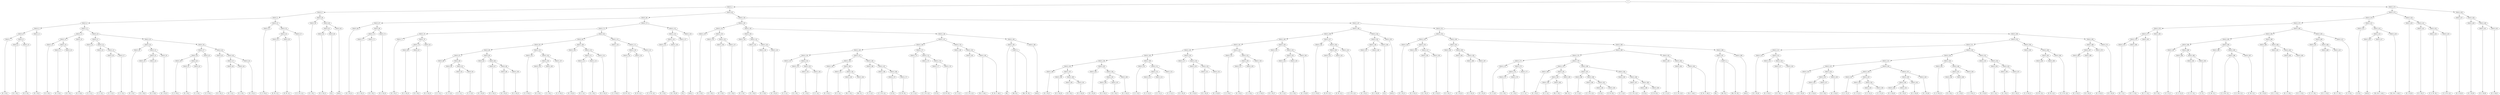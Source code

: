 digraph sample{
"S" -> "C84312_1";
"C84312_1" -> "C84312_2";
"C84312_2" -> "C84312_3";
"C84312_3" -> "C84312_4";
"C84312_4" -> "C84312_5";
"C84312_5" -> "C84312_6";
"C84312_6" -> "C84312_7";
"C84312_7" -> "[D  G  B]_1";
"C84312_6" -> "C84312_8";
"C84312_8" -> "C84312_9";
"C84312_9" -> "[D  G  B]_2";
"C84312_8" -> "C84312_10";
"C84312_10" -> "[D  E  B]_1";
"C84312_5" -> "C84312_11";
"C84312_11" -> "[D  G  B]_3";
"C84312_4" -> "C84312_12";
"C84312_12" -> "C84312_13";
"C84312_13" -> "C84312_14";
"C84312_14" -> "C84312_15";
"C84312_15" -> "[D  G  B]_4";
"C84312_14" -> "C84312_16";
"C84312_16" -> "C84312_17";
"C84312_17" -> "[D  G  B]_5";
"C84312_16" -> "C84312_18";
"C84312_18" -> "[D  E  B]_2";
"C84312_13" -> "C84312_19";
"C84312_19" -> "[D  G  B]_6";
"C84312_12" -> "C84312_20";
"C84312_20" -> "C84312_21";
"C84312_21" -> "C84312_22";
"C84312_22" -> "[C  E  G]_1";
"C84312_21" -> "C84312_23";
"C84312_23" -> "C84312_24";
"C84312_24" -> "[C  E  G]_2";
"C84312_23" -> "C84312_25";
"C84312_25" -> "C84312_26";
"C84312_26" -> "[C  E  G]_3";
"C84312_25" -> "C84312_27";
"C84312_27" -> "[C  E  G]_4";
"C84312_20" -> "C84312_28";
"C84312_28" -> "C84312_29";
"C84312_29" -> "C84312_30";
"C84312_30" -> "[D  G  B]_7";
"C84312_29" -> "C84312_31";
"C84312_31" -> "C84312_32";
"C84312_32" -> "C84312_33";
"C84312_33" -> "[D  G  B]_8";
"C84312_32" -> "C84312_34";
"C84312_34" -> "[D  G  B]_9";
"C84312_31" -> "C84312_35";
"C84312_35" -> "[D  G  B]_10";
"C84312_28" -> "C84312_36";
"C84312_36" -> "C84312_37";
"C84312_37" -> "C84312_38";
"C84312_38" -> "C84312_39";
"C84312_39" -> "[C  D  Fis]_1";
"C84312_38" -> "C84312_40";
"C84312_40" -> "C84312_41";
"C84312_41" -> "[D  A  B]_1";
"C84312_40" -> "C84312_42";
"C84312_42" -> "[C  A  B]_1";
"C84312_37" -> "C84312_43";
"C84312_43" -> "[C  D  Fis]_2";
"C84312_36" -> "C84312_44";
"C84312_44" -> "C84312_45";
"C84312_45" -> "[D  G  B]_11";
"C84312_44" -> "C84312_46";
"C84312_46" -> "C84312_47";
"C84312_47" -> "C84312_48";
"C84312_48" -> "[D  G  A]_1";
"C84312_47" -> "C84312_49";
"C84312_49" -> "[G  A  B]_1";
"C84312_46" -> "C84312_50";
"C84312_50" -> "[D  G  B]_12";
"C84312_3" -> "C84312_51";
"C84312_51" -> "C84312_52";
"C84312_52" -> "[C  D  Fis]_3";
"C84312_51" -> "C84312_53";
"C84312_53" -> "C84312_54";
"C84312_54" -> "C84312_55";
"C84312_55" -> "[D  Fis  G]_1";
"C84312_54" -> "C84312_56";
"C84312_56" -> "[D  Fis  A]_1";
"C84312_53" -> "C84312_57";
"C84312_57" -> "[C  D  Fis  A]_1";
"C84312_2" -> "C84312_58";
"C84312_58" -> "C84312_59";
"C84312_59" -> "[E  G  B]_1";
"C84312_58" -> "C84312_60";
"C84312_60" -> "C84312_61";
"C84312_61" -> "C84312_62";
"C84312_62" -> "[D  G  B]_13";
"C84312_61" -> "C84312_63";
"C84312_63" -> "[G]_1";
"C84312_60" -> "C84312_64";
"C84312_64" -> "[rest]_1";
"C84312_1" -> "C84312_65";
"C84312_65" -> "C84312_66";
"C84312_66" -> "C84312_67";
"C84312_67" -> "C84312_68";
"C84312_68" -> "[D  G  B]_14";
"C84312_67" -> "C84312_69";
"C84312_69" -> "C84312_70";
"C84312_70" -> "C84312_71";
"C84312_71" -> "[D  G  B]_15";
"C84312_70" -> "C84312_72";
"C84312_72" -> "[D  E  B]_3";
"C84312_69" -> "C84312_73";
"C84312_73" -> "[D  G  B]_16";
"C84312_66" -> "C84312_74";
"C84312_74" -> "C84312_75";
"C84312_75" -> "C84312_76";
"C84312_76" -> "C84312_77";
"C84312_77" -> "[D  G  B]_17";
"C84312_76" -> "C84312_78";
"C84312_78" -> "C84312_79";
"C84312_79" -> "C84312_80";
"C84312_80" -> "[D  G  B]_18";
"C84312_79" -> "C84312_81";
"C84312_81" -> "[D  E  B]_4";
"C84312_78" -> "C84312_82";
"C84312_82" -> "[D  G  B]_19";
"C84312_75" -> "C84312_83";
"C84312_83" -> "C84312_84";
"C84312_84" -> "C84312_85";
"C84312_85" -> "C84312_86";
"C84312_86" -> "C84312_87";
"C84312_87" -> "C84312_88";
"C84312_88" -> "[C  E  G]_5";
"C84312_87" -> "C84312_89";
"C84312_89" -> "C84312_90";
"C84312_90" -> "[C  E  G]_6";
"C84312_89" -> "C84312_91";
"C84312_91" -> "C84312_92";
"C84312_92" -> "[C  E  G]_7";
"C84312_91" -> "C84312_93";
"C84312_93" -> "[C  E  G]_8";
"C84312_86" -> "C84312_94";
"C84312_94" -> "C84312_95";
"C84312_95" -> "[D  G  B]_20";
"C84312_94" -> "C84312_96";
"C84312_96" -> "C84312_97";
"C84312_97" -> "[D  G  B]_21";
"C84312_96" -> "C84312_98";
"C84312_98" -> "C84312_99";
"C84312_99" -> "[D  G  B]_22";
"C84312_98" -> "C84312_100";
"C84312_100" -> "[D  G  B]_23";
"C84312_85" -> "C84312_101";
"C84312_101" -> "C84312_102";
"C84312_102" -> "[C  D  Fis]_4";
"C84312_101" -> "C84312_103";
"C84312_103" -> "C84312_104";
"C84312_104" -> "C84312_105";
"C84312_105" -> "[D  A  B]_2";
"C84312_104" -> "C84312_106";
"C84312_106" -> "[C  A  B]_2";
"C84312_103" -> "C84312_107";
"C84312_107" -> "[C  D  Fis]_5";
"C84312_84" -> "C84312_108";
"C84312_108" -> "C84312_109";
"C84312_109" -> "[D  G  B]_24";
"C84312_108" -> "C84312_110";
"C84312_110" -> "C84312_111";
"C84312_111" -> "C84312_112";
"C84312_112" -> "[D  G  A]_2";
"C84312_111" -> "C84312_113";
"C84312_113" -> "[G  A  B]_2";
"C84312_110" -> "C84312_114";
"C84312_114" -> "[D  G  B]_25";
"C84312_83" -> "C84312_115";
"C84312_115" -> "C84312_116";
"C84312_116" -> "[C  D  Fis]_6";
"C84312_115" -> "C84312_117";
"C84312_117" -> "C84312_118";
"C84312_118" -> "C84312_119";
"C84312_119" -> "[D  Fis  G]_2";
"C84312_118" -> "C84312_120";
"C84312_120" -> "[D  Fis  A]_2";
"C84312_117" -> "C84312_121";
"C84312_121" -> "[C  D  Fis  A]_2";
"C84312_74" -> "C84312_122";
"C84312_122" -> "C84312_123";
"C84312_123" -> "C84312_124";
"C84312_124" -> "C84312_125";
"C84312_125" -> "[E  G  B]_2";
"C84312_124" -> "C84312_126";
"C84312_126" -> "[D  G  B]_26";
"C84312_123" -> "C84312_127";
"C84312_127" -> "[G]_2";
"C84312_122" -> "C84312_128";
"C84312_128" -> "[rest]_2";
"C84312_65" -> "C84312_129";
"C84312_129" -> "C84312_130";
"C84312_130" -> "C84312_131";
"C84312_131" -> "C84312_132";
"C84312_132" -> "[E  G  B]_3";
"C84312_131" -> "C84312_133";
"C84312_133" -> "C84312_134";
"C84312_134" -> "[E  G  B]_4";
"C84312_133" -> "C84312_135";
"C84312_135" -> "C84312_136";
"C84312_136" -> "[E  G  B]_5";
"C84312_135" -> "C84312_137";
"C84312_137" -> "[E  G  B]_6";
"C84312_130" -> "C84312_138";
"C84312_138" -> "C84312_139";
"C84312_139" -> "C84312_140";
"C84312_140" -> "[E  G  B]_7";
"C84312_139" -> "C84312_141";
"C84312_141" -> "C84312_142";
"C84312_142" -> "[E  G  B]_8";
"C84312_141" -> "C84312_143";
"C84312_143" -> "C84312_144";
"C84312_144" -> "[E  G  B]_9";
"C84312_143" -> "C84312_145";
"C84312_145" -> "[E  G  B]_10";
"C84312_138" -> "C84312_146";
"C84312_146" -> "C84312_147";
"C84312_147" -> "C84312_148";
"C84312_148" -> "C84312_149";
"C84312_149" -> "C84312_150";
"C84312_150" -> "C84312_151";
"C84312_151" -> "[C  E  A]_1";
"C84312_150" -> "C84312_152";
"C84312_152" -> "C84312_153";
"C84312_153" -> "[E  A  B]_1";
"C84312_152" -> "C84312_154";
"C84312_154" -> "C84312_155";
"C84312_155" -> "[C  A  B]_3";
"C84312_154" -> "C84312_156";
"C84312_156" -> "[C  E  A]_2";
"C84312_149" -> "C84312_157";
"C84312_157" -> "C84312_158";
"C84312_158" -> "C84312_159";
"C84312_159" -> "[E  G  B]_11";
"C84312_158" -> "C84312_160";
"C84312_160" -> "C84312_161";
"C84312_161" -> "[E  G  A]_1";
"C84312_160" -> "C84312_162";
"C84312_162" -> "C84312_163";
"C84312_163" -> "[Fis  G  B]_1";
"C84312_162" -> "C84312_164";
"C84312_164" -> "[Dis  E]_1";
"C84312_157" -> "C84312_165";
"C84312_165" -> "C84312_166";
"C84312_166" -> "[C  E  A]_3";
"C84312_165" -> "C84312_167";
"C84312_167" -> "C84312_168";
"C84312_168" -> "[C  E  Fis  A]_1";
"C84312_167" -> "C84312_169";
"C84312_169" -> "C84312_170";
"C84312_170" -> "[E  B]_1";
"C84312_169" -> "C84312_171";
"C84312_171" -> "[E  Fis  B]_1";
"C84312_148" -> "C84312_172";
"C84312_172" -> "C84312_173";
"C84312_173" -> "[C  E  A]_4";
"C84312_172" -> "C84312_174";
"C84312_174" -> "C84312_175";
"C84312_175" -> "[C  E  Fis  A]_2";
"C84312_174" -> "C84312_176";
"C84312_176" -> "C84312_177";
"C84312_177" -> "[E  B]_2";
"C84312_176" -> "C84312_178";
"C84312_178" -> "[E  Fis  B]_2";
"C84312_147" -> "C84312_179";
"C84312_179" -> "C84312_180";
"C84312_180" -> "[C  E  A]_5";
"C84312_179" -> "C84312_181";
"C84312_181" -> "C84312_182";
"C84312_182" -> "[C  E  Fis  A]_3";
"C84312_181" -> "C84312_183";
"C84312_183" -> "[Cis  E  Ais]_1";
"C84312_183" -> "[E  Fis  G  Ais]_1";
"C84312_146" -> "C84312_184";
"C84312_184" -> "C84312_185";
"C84312_185" -> "[B]_1";
"C84312_185" -> "C20672_1";
"C20672_1" -> "[Dis  B]_1";
"C20672_1" -> "[Dis  Fis  B]_1";
"C84312_184" -> "C84312_186";
"C84312_186" -> "[rest]_3";
"C84312_129" -> "C84312_187";
"C84312_187" -> "C84312_188";
"C84312_188" -> "C84312_189";
"C84312_189" -> "C84312_190";
"C84312_190" -> "C84312_191";
"C84312_191" -> "C84312_192";
"C84312_192" -> "C84312_193";
"C84312_193" -> "C84312_194";
"C84312_194" -> "C84312_195";
"C84312_195" -> "C84312_196";
"C84312_196" -> "[D  G  B]_27";
"C84312_195" -> "C84312_197";
"C84312_197" -> "C84312_198";
"C84312_198" -> "[D  G  B]_28";
"C84312_197" -> "C84312_199";
"C84312_199" -> "C84312_200";
"C84312_200" -> "[D  E  B]_5";
"C84312_199" -> "C84312_201";
"C84312_201" -> "[D  G  B]_29";
"C84312_194" -> "C84312_202";
"C84312_202" -> "C84312_203";
"C84312_203" -> "[D  G  B]_30";
"C84312_202" -> "C84312_204";
"C84312_204" -> "C84312_205";
"C84312_205" -> "C84312_206";
"C84312_206" -> "[D  G  B]_31";
"C84312_205" -> "C84312_207";
"C84312_207" -> "[D  E  B]_6";
"C84312_204" -> "C84312_208";
"C84312_208" -> "[D  G  B]_32";
"C84312_193" -> "C84312_209";
"C84312_209" -> "C84312_210";
"C84312_210" -> "[C  E  G]_9";
"C84312_209" -> "C84312_211";
"C84312_211" -> "C84312_212";
"C84312_212" -> "C84312_213";
"C84312_213" -> "[C  E  G]_10";
"C84312_212" -> "C84312_214";
"C84312_214" -> "[C  E  G]_11";
"C84312_211" -> "C84312_215";
"C84312_215" -> "[C  E  G]_12";
"C84312_192" -> "C84312_216";
"C84312_216" -> "C84312_217";
"C84312_217" -> "[D  G  B]_33";
"C84312_216" -> "C84312_218";
"C84312_218" -> "C84312_219";
"C84312_219" -> "[D  G  B]_34";
"C84312_218" -> "C84312_220";
"C84312_220" -> "C84312_221";
"C84312_221" -> "[D  G  B]_35";
"C84312_220" -> "C84312_222";
"C84312_222" -> "[D  G  B]_36";
"C84312_191" -> "C84312_223";
"C84312_223" -> "C84312_224";
"C84312_224" -> "[C  D  Fis]_7";
"C84312_223" -> "C84312_225";
"C84312_225" -> "C84312_226";
"C84312_226" -> "C84312_227";
"C84312_227" -> "[D  A  B]_3";
"C84312_226" -> "C84312_228";
"C84312_228" -> "[C  A  B]_4";
"C84312_225" -> "C84312_229";
"C84312_229" -> "[C  D  Fis]_8";
"C84312_190" -> "C84312_230";
"C84312_230" -> "C84312_231";
"C84312_231" -> "[D  G  B]_37";
"C84312_230" -> "C84312_232";
"C84312_232" -> "C84312_233";
"C84312_233" -> "C84312_234";
"C84312_234" -> "[D  G  A]_3";
"C84312_233" -> "C84312_235";
"C84312_235" -> "[G  A  B]_3";
"C84312_232" -> "C84312_236";
"C84312_236" -> "[D  G  B]_38";
"C84312_189" -> "C84312_237";
"C84312_237" -> "C84312_238";
"C84312_238" -> "[C  D  Fis]_9";
"C84312_237" -> "C84312_239";
"C84312_239" -> "C84312_240";
"C84312_240" -> "C84312_241";
"C84312_241" -> "[D  Fis  G]_3";
"C84312_240" -> "C84312_242";
"C84312_242" -> "[D  Fis  A]_3";
"C84312_239" -> "C84312_243";
"C84312_243" -> "[C  D  Fis  A]_3";
"C84312_188" -> "C84312_244";
"C84312_244" -> "C84312_245";
"C84312_245" -> "C84312_246";
"C84312_246" -> "C84312_247";
"C84312_247" -> "[E  G  B]_12";
"C84312_246" -> "C84312_248";
"C84312_248" -> "[D  G  B]_39";
"C84312_245" -> "C84312_249";
"C84312_249" -> "[G]_3";
"C84312_244" -> "C84312_250";
"C84312_250" -> "[rest]_4";
"C84312_187" -> "C84312_251";
"C84312_251" -> "C84312_252";
"C84312_252" -> "C84312_253";
"C84312_253" -> "C84312_254";
"C84312_254" -> "[E  G  B]_13";
"C84312_253" -> "C84312_255";
"C84312_255" -> "C84312_256";
"C84312_256" -> "[E  G  B]_14";
"C84312_255" -> "C84312_257";
"C84312_257" -> "C84312_258";
"C84312_258" -> "[E  G  B]_15";
"C84312_257" -> "C84312_259";
"C84312_259" -> "[E  G  B]_16";
"C84312_252" -> "C84312_260";
"C84312_260" -> "C84312_261";
"C84312_261" -> "C84312_262";
"C84312_262" -> "[E  G  B]_17";
"C84312_261" -> "C84312_263";
"C84312_263" -> "C84312_264";
"C84312_264" -> "[E  G  B]_18";
"C84312_263" -> "C84312_265";
"C84312_265" -> "C84312_266";
"C84312_266" -> "[E  G  B]_19";
"C84312_265" -> "C84312_267";
"C84312_267" -> "[E  G  B]_20";
"C84312_260" -> "C84312_268";
"C84312_268" -> "C84312_269";
"C84312_269" -> "C84312_270";
"C84312_270" -> "C84312_271";
"C84312_271" -> "C84312_272";
"C84312_272" -> "[C  E  A]_6";
"C84312_271" -> "C84312_273";
"C84312_273" -> "C84312_274";
"C84312_274" -> "C84312_275";
"C84312_275" -> "[E  A  B]_2";
"C84312_274" -> "C84312_276";
"C84312_276" -> "[C  A  B]_5";
"C84312_273" -> "C84312_277";
"C84312_277" -> "[C  E  A]_7";
"C84312_270" -> "C84312_278";
"C84312_278" -> "C84312_279";
"C84312_279" -> "C84312_280";
"C84312_280" -> "[E  G  B]_21";
"C84312_279" -> "C84312_281";
"C84312_281" -> "C84312_282";
"C84312_282" -> "C84312_283";
"C84312_283" -> "[E  G  A]_2";
"C84312_282" -> "C84312_284";
"C84312_284" -> "[Fis  G  B]_2";
"C84312_281" -> "C84312_285";
"C84312_285" -> "[Dis  E]_2";
"C84312_278" -> "C84312_286";
"C84312_286" -> "C84312_287";
"C84312_287" -> "C84312_288";
"C84312_288" -> "[C  E  A]_8";
"C84312_287" -> "C84312_289";
"C84312_289" -> "C84312_290";
"C84312_290" -> "[C  E  Fis  A]_4";
"C84312_289" -> "C84312_291";
"C84312_291" -> "C84312_292";
"C84312_292" -> "[E  B]_3";
"C84312_291" -> "C84312_293";
"C84312_293" -> "[E  Fis  B]_3";
"C84312_286" -> "C84312_294";
"C84312_294" -> "C84312_295";
"C84312_295" -> "[C  E  A]_9";
"C84312_294" -> "C84312_296";
"C84312_296" -> "C84312_297";
"C84312_297" -> "[C  E  Fis  A]_5";
"C84312_296" -> "C84312_298";
"C84312_298" -> "C84312_299";
"C84312_299" -> "[E  B]_4";
"C84312_298" -> "C84312_300";
"C84312_300" -> "[E  Fis  B]_4";
"C84312_269" -> "C84312_301";
"C84312_301" -> "C84312_302";
"C84312_302" -> "[C  E  A]_10";
"C84312_301" -> "C84312_303";
"C84312_303" -> "C84312_304";
"C84312_304" -> "[C  E  Fis  A]_6";
"C84312_303" -> "C84312_305";
"C84312_305" -> "[Cis  E  Ais]_2";
"C84312_305" -> "[E  Fis  G  Ais]_2";
"C84312_268" -> "C84312_306";
"C84312_306" -> "C84312_307";
"C84312_307" -> "[B]_2";
"C84312_307" -> "C20672_2";
"C20672_2" -> "[Dis  B]_2";
"C20672_2" -> "[Dis  Fis  B]_2";
"C84312_306" -> "C84312_308";
"C84312_308" -> "[rest]_5";
"C84312_251" -> "C84312_309";
"C84312_309" -> "C84312_310";
"C84312_310" -> "C84312_311";
"C84312_311" -> "C84312_312";
"C84312_312" -> "C84312_313";
"C84312_313" -> "[D  G  B]_40";
"C84312_312" -> "C84312_314";
"C84312_314" -> "C84312_315";
"C84312_315" -> "[D  G  B]_41";
"C84312_314" -> "C84312_316";
"C84312_316" -> "C84312_317";
"C84312_317" -> "[D  E  B]_7";
"C84312_316" -> "C84312_318";
"C84312_318" -> "[D  G  B]_42";
"C84312_311" -> "C84312_319";
"C84312_319" -> "C84312_320";
"C84312_320" -> "C84312_321";
"C84312_321" -> "C84312_322";
"C84312_322" -> "C84312_323";
"C84312_323" -> "[D  G  B]_43";
"C84312_322" -> "C84312_324";
"C84312_324" -> "C84312_325";
"C84312_325" -> "C84312_326";
"C84312_326" -> "[D  G  B]_44";
"C84312_325" -> "C84312_327";
"C84312_327" -> "[D  E  B]_8";
"C84312_324" -> "C84312_328";
"C84312_328" -> "[D  G  B]_45";
"C84312_321" -> "C84312_329";
"C84312_329" -> "C84312_330";
"C84312_330" -> "C84312_331";
"C84312_331" -> "[C  E  G]_13";
"C84312_330" -> "C84312_332";
"C84312_332" -> "C84312_333";
"C84312_333" -> "[C  E  G]_14";
"C84312_332" -> "C84312_334";
"C84312_334" -> "C84312_335";
"C84312_335" -> "[C  E  G]_15";
"C84312_334" -> "C84312_336";
"C84312_336" -> "[C  E  G]_16";
"C84312_329" -> "C84312_337";
"C84312_337" -> "C84312_338";
"C84312_338" -> "C84312_339";
"C84312_339" -> "C84312_340";
"C84312_340" -> "[D  G  B]_46";
"C84312_339" -> "C84312_341";
"C84312_341" -> "[D  G  B]_47";
"C84312_338" -> "C84312_342";
"C84312_342" -> "[D  G  B]_48";
"C84312_337" -> "C84312_343";
"C84312_343" -> "[D  G  B]_49";
"C84312_320" -> "C84312_344";
"C84312_344" -> "C84312_345";
"C84312_345" -> "[C  D  Fis]_10";
"C84312_344" -> "C84312_346";
"C84312_346" -> "C84312_347";
"C84312_347" -> "C84312_348";
"C84312_348" -> "[D  A  B]_4";
"C84312_347" -> "C84312_349";
"C84312_349" -> "[C  A  B]_6";
"C84312_346" -> "C84312_350";
"C84312_350" -> "[C  D  Fis]_11";
"C84312_319" -> "C84312_351";
"C84312_351" -> "C84312_352";
"C84312_352" -> "[D  G  B]_50";
"C84312_351" -> "C84312_353";
"C84312_353" -> "C84312_354";
"C84312_354" -> "[D  G  A]_4";
"C84312_353" -> "C84312_355";
"C84312_355" -> "C84312_356";
"C84312_356" -> "[G  A  B]_4";
"C84312_355" -> "C84312_357";
"C84312_357" -> "[D  G  B]_51";
"C84312_310" -> "C84312_358";
"C84312_358" -> "C84312_359";
"C84312_359" -> "[C  D  Fis]_12";
"C84312_358" -> "C84312_360";
"C84312_360" -> "C84312_361";
"C84312_361" -> "C84312_362";
"C84312_362" -> "[D  Fis  G]_4";
"C84312_361" -> "C84312_363";
"C84312_363" -> "[D  Fis  A]_4";
"C84312_360" -> "C84312_364";
"C84312_364" -> "[C  D  Fis  A]_4";
"C84312_309" -> "C84312_365";
"C84312_365" -> "C84312_366";
"C84312_366" -> "C84312_367";
"C84312_367" -> "C84312_368";
"C84312_368" -> "[E  G  B]_22";
"C84312_367" -> "C84312_369";
"C84312_369" -> "[D  G  B]_52";
"C84312_366" -> "C84312_370";
"C84312_370" -> "[D  G  B]_53";
"C84312_365" -> "C84312_371";
"C84312_371" -> "[D  G  B]_54";
"S" -> "C84312_372";
"C84312_372" -> "C84312_373";
"C84312_373" -> "C84312_374";
"C84312_374" -> "C84312_375";
"C84312_375" -> "C84312_376";
"C84312_376" -> "C84312_377";
"C84312_377" -> "C84312_378";
"C84312_378" -> "C84312_379";
"C84312_379" -> "[D  F  G]_1";
"C84312_378" -> "C84312_380";
"C84312_380" -> "[D  F  G  B]_1";
"C84312_377" -> "C84312_381";
"C84312_381" -> "[D  F  G  A]_1";
"C84312_376" -> "C84312_382";
"C84312_382" -> "[D  F  B]_1";
"C84312_375" -> "C84312_383";
"C84312_383" -> "C84312_384";
"C84312_384" -> "C84312_385";
"C84312_385" -> "C84312_386";
"C84312_386" -> "C84312_387";
"C84312_387" -> "[C  E  G]_17";
"C84312_386" -> "C84312_388";
"C84312_388" -> "C84312_389";
"C84312_389" -> "[C  E  G]_18";
"C84312_388" -> "C84312_390";
"C84312_390" -> "C84312_391";
"C84312_391" -> "[C  D  E  G]_1";
"C84312_390" -> "C84312_392";
"C84312_392" -> "[C  E]_1";
"C84312_385" -> "C84312_393";
"C84312_393" -> "C84312_394";
"C84312_394" -> "[C  Dis  G]_1";
"C84312_393" -> "C84312_395";
"C84312_395" -> "C84312_396";
"C84312_396" -> "[C  D  Dis  G]_1";
"C84312_396" -> "[C  D  Dis  G]_2";
"C84312_395" -> "C84312_397";
"C84312_397" -> "[C  Dis  G]_2";
"C84312_384" -> "C84312_398";
"C84312_398" -> "C84312_399";
"C84312_399" -> "[D  G  B]_55";
"C84312_398" -> "C84312_400";
"C84312_400" -> "C84312_401";
"C84312_401" -> "[D  G  A  B]_1";
"C84312_400" -> "C84312_402";
"C84312_402" -> "C84312_403";
"C84312_403" -> "[D  G  A  B]_2";
"C84312_402" -> "C84312_404";
"C84312_404" -> "[D  E  G  B]_1";
"C84312_383" -> "C84312_405";
"C84312_405" -> "C84312_406";
"C84312_406" -> "C84312_407";
"C84312_407" -> "[C  D  G  B]_1";
"C84312_406" -> "C84312_408";
"C84312_408" -> "C84312_409";
"C84312_409" -> "[D  G  A  B]_3";
"C84312_408" -> "C84312_410";
"C84312_410" -> "[D  E  G  B]_2";
"C84312_405" -> "C84312_411";
"C84312_411" -> "[C  D  B]_1";
"C84312_374" -> "C84312_412";
"C84312_412" -> "C84312_413";
"C84312_413" -> "[G  B]_1";
"C84312_412" -> "C84312_414";
"C84312_414" -> "C84312_415";
"C84312_415" -> "C84312_416";
"C84312_416" -> "[rest]_6";
"C84312_415" -> "C84312_417";
"C84312_417" -> "[Cis  Dis  G  Ais]_1";
"C84312_414" -> "C84312_418";
"C84312_418" -> "[Cis  Dis  G  Ais]_2";
"C84312_373" -> "C84312_419";
"C84312_419" -> "C84312_420";
"C84312_420" -> "[D  G  B]_56";
"C84312_419" -> "C84312_421";
"C84312_421" -> "C84312_422";
"C84312_422" -> "[D  G  B]_57";
"C84312_421" -> "C84312_423";
"C84312_423" -> "C84312_424";
"C84312_424" -> "[C  D  Fis  B]_1";
"C84312_423" -> "C84312_425";
"C84312_425" -> "[C  D  Fis  A]_5";
"C84312_372" -> "C84312_426";
"C84312_426" -> "C84312_427";
"C84312_427" -> "[D  G  B]_58";
"C84312_426" -> "C84312_428";
"C84312_428" -> "C84312_429";
"C84312_429" -> "[D  G  B]_59";
"C84312_428" -> "C84312_430";
"C84312_430" -> "C84312_431";
"C84312_431" -> "[D  G  B]_60";
"C84312_430" -> "C84312_432";
"C84312_432" -> "[D  G  B]_61";

{rank = min; "S";}
{rank = same; "C84312_1"; "C84312_372";}
{rank = same; "C84312_2"; "C84312_65"; "C84312_373"; "C84312_426";}
{rank = same; "C84312_3"; "C84312_58"; "C84312_66"; "C84312_129"; "C84312_374"; "C84312_419"; "C84312_427"; "C84312_428";}
{rank = same; "C84312_4"; "C84312_51"; "C84312_59"; "C84312_60"; "C84312_67"; "C84312_74"; "C84312_130"; "C84312_187"; "C84312_375"; "C84312_412"; "C84312_420"; "C84312_421"; "C84312_429"; "C84312_430";}
{rank = same; "C84312_5"; "C84312_12"; "C84312_52"; "C84312_53"; "C84312_61"; "C84312_64"; "C84312_68"; "C84312_69"; "C84312_75"; "C84312_122"; "C84312_131"; "C84312_138"; "C84312_188"; "C84312_251"; "C84312_376"; "C84312_383"; "C84312_413"; "C84312_414"; "C84312_422"; "C84312_423"; "C84312_431"; "C84312_432";}
{rank = same; "C84312_6"; "C84312_11"; "C84312_13"; "C84312_20"; "C84312_54"; "C84312_57"; "C84312_62"; "C84312_63"; "C84312_70"; "C84312_73"; "C84312_76"; "C84312_83"; "C84312_123"; "C84312_128"; "C84312_132"; "C84312_133"; "C84312_139"; "C84312_146"; "C84312_189"; "C84312_244"; "C84312_252"; "C84312_309"; "C84312_377"; "C84312_382"; "C84312_384"; "C84312_405"; "C84312_415"; "C84312_418"; "C84312_424"; "C84312_425";}
{rank = same; "C84312_7"; "C84312_8"; "C84312_14"; "C84312_19"; "C84312_21"; "C84312_28"; "C84312_55"; "C84312_56"; "C84312_71"; "C84312_72"; "C84312_77"; "C84312_78"; "C84312_84"; "C84312_115"; "C84312_124"; "C84312_127"; "C84312_134"; "C84312_135"; "C84312_140"; "C84312_141"; "C84312_147"; "C84312_184"; "C84312_190"; "C84312_237"; "C84312_245"; "C84312_250"; "C84312_253"; "C84312_260"; "C84312_310"; "C84312_365"; "C84312_378"; "C84312_381"; "C84312_385"; "C84312_398"; "C84312_406"; "C84312_411"; "C84312_416"; "C84312_417";}
{rank = same; "C84312_9"; "C84312_10"; "C84312_15"; "C84312_16"; "C84312_22"; "C84312_23"; "C84312_29"; "C84312_36"; "C84312_79"; "C84312_82"; "C84312_85"; "C84312_108"; "C84312_116"; "C84312_117"; "C84312_125"; "C84312_126"; "C84312_136"; "C84312_137"; "C84312_142"; "C84312_143"; "C84312_148"; "C84312_179"; "C84312_185"; "C84312_186"; "C84312_191"; "C84312_230"; "C84312_238"; "C84312_239"; "C84312_246"; "C84312_249"; "C84312_254"; "C84312_255"; "C84312_261"; "C84312_268"; "C84312_311"; "C84312_358"; "C84312_366"; "C84312_371"; "C84312_379"; "C84312_380"; "C84312_386"; "C84312_393"; "C84312_399"; "C84312_400"; "C84312_407"; "C84312_408";}
{rank = same; "C84312_17"; "C84312_18"; "C84312_24"; "C84312_25"; "C84312_30"; "C84312_31"; "C84312_37"; "C84312_44"; "C84312_80"; "C84312_81"; "C84312_86"; "C84312_101"; "C84312_109"; "C84312_110"; "C84312_118"; "C84312_121"; "C84312_144"; "C84312_145"; "C84312_149"; "C84312_172"; "C84312_180"; "C84312_181"; "C20672_1"; "C84312_192"; "C84312_223"; "C84312_231"; "C84312_232"; "C84312_240"; "C84312_243"; "C84312_247"; "C84312_248"; "C84312_256"; "C84312_257"; "C84312_262"; "C84312_263"; "C84312_269"; "C84312_306"; "C84312_312"; "C84312_319"; "C84312_359"; "C84312_360"; "C84312_367"; "C84312_370"; "C84312_387"; "C84312_388"; "C84312_394"; "C84312_395"; "C84312_401"; "C84312_402"; "C84312_409"; "C84312_410";}
{rank = same; "C84312_26"; "C84312_27"; "C84312_32"; "C84312_35"; "C84312_38"; "C84312_43"; "C84312_45"; "C84312_46"; "C84312_87"; "C84312_94"; "C84312_102"; "C84312_103"; "C84312_111"; "C84312_114"; "C84312_119"; "C84312_120"; "C84312_150"; "C84312_157"; "C84312_173"; "C84312_174"; "C84312_182"; "C84312_183"; "C84312_193"; "C84312_216"; "C84312_224"; "C84312_225"; "C84312_233"; "C84312_236"; "C84312_241"; "C84312_242"; "C84312_258"; "C84312_259"; "C84312_264"; "C84312_265"; "C84312_270"; "C84312_301"; "C84312_307"; "C84312_308"; "C84312_313"; "C84312_314"; "C84312_320"; "C84312_351"; "C84312_361"; "C84312_364"; "C84312_368"; "C84312_369"; "C84312_389"; "C84312_390"; "C84312_396"; "C84312_397"; "C84312_403"; "C84312_404";}
{rank = same; "C84312_33"; "C84312_34"; "C84312_39"; "C84312_40"; "C84312_47"; "C84312_50"; "C84312_88"; "C84312_89"; "C84312_95"; "C84312_96"; "C84312_104"; "C84312_107"; "C84312_112"; "C84312_113"; "C84312_151"; "C84312_152"; "C84312_158"; "C84312_165"; "C84312_175"; "C84312_176"; "C84312_194"; "C84312_209"; "C84312_217"; "C84312_218"; "C84312_226"; "C84312_229"; "C84312_234"; "C84312_235"; "C84312_266"; "C84312_267"; "C84312_271"; "C84312_278"; "C84312_302"; "C84312_303"; "C20672_2"; "C84312_315"; "C84312_316"; "C84312_321"; "C84312_344"; "C84312_352"; "C84312_353"; "C84312_362"; "C84312_363"; "C84312_391"; "C84312_392";}
{rank = same; "C84312_41"; "C84312_42"; "C84312_48"; "C84312_49"; "C84312_90"; "C84312_91"; "C84312_97"; "C84312_98"; "C84312_105"; "C84312_106"; "C84312_153"; "C84312_154"; "C84312_159"; "C84312_160"; "C84312_166"; "C84312_167"; "C84312_177"; "C84312_178"; "C84312_195"; "C84312_202"; "C84312_210"; "C84312_211"; "C84312_219"; "C84312_220"; "C84312_227"; "C84312_228"; "C84312_272"; "C84312_273"; "C84312_279"; "C84312_286"; "C84312_304"; "C84312_305"; "C84312_317"; "C84312_318"; "C84312_322"; "C84312_329"; "C84312_345"; "C84312_346"; "C84312_354"; "C84312_355";}
{rank = same; "C84312_92"; "C84312_93"; "C84312_99"; "C84312_100"; "C84312_155"; "C84312_156"; "C84312_161"; "C84312_162"; "C84312_168"; "C84312_169"; "C84312_196"; "C84312_197"; "C84312_203"; "C84312_204"; "C84312_212"; "C84312_215"; "C84312_221"; "C84312_222"; "C84312_274"; "C84312_277"; "C84312_280"; "C84312_281"; "C84312_287"; "C84312_294"; "C84312_323"; "C84312_324"; "C84312_330"; "C84312_337"; "C84312_347"; "C84312_350"; "C84312_356"; "C84312_357";}
{rank = same; "C84312_163"; "C84312_164"; "C84312_170"; "C84312_171"; "C84312_198"; "C84312_199"; "C84312_205"; "C84312_208"; "C84312_213"; "C84312_214"; "C84312_275"; "C84312_276"; "C84312_282"; "C84312_285"; "C84312_288"; "C84312_289"; "C84312_295"; "C84312_296"; "C84312_325"; "C84312_328"; "C84312_331"; "C84312_332"; "C84312_338"; "C84312_343"; "C84312_348"; "C84312_349";}
{rank = same; "C84312_200"; "C84312_201"; "C84312_206"; "C84312_207"; "C84312_283"; "C84312_284"; "C84312_290"; "C84312_291"; "C84312_297"; "C84312_298"; "C84312_326"; "C84312_327"; "C84312_333"; "C84312_334"; "C84312_339"; "C84312_342";}
{rank = same; "C84312_292"; "C84312_293"; "C84312_299"; "C84312_300"; "C84312_335"; "C84312_336"; "C84312_340"; "C84312_341";}
{rank = same; "[B]_1"; "[B]_2"; "[C  A  B]_1"; "[C  A  B]_2"; "[C  A  B]_3"; "[C  A  B]_4"; "[C  A  B]_5"; "[C  A  B]_6"; "[C  D  B]_1"; "[C  D  Dis  G]_1"; "[C  D  Dis  G]_2"; "[C  D  E  G]_1"; "[C  D  Fis  A]_1"; "[C  D  Fis  A]_2"; "[C  D  Fis  A]_3"; "[C  D  Fis  A]_4"; "[C  D  Fis  A]_5"; "[C  D  Fis  B]_1"; "[C  D  Fis]_1"; "[C  D  Fis]_2"; "[C  D  Fis]_3"; "[C  D  Fis]_4"; "[C  D  Fis]_5"; "[C  D  Fis]_6"; "[C  D  Fis]_7"; "[C  D  Fis]_8"; "[C  D  Fis]_9"; "[C  D  Fis]_10"; "[C  D  Fis]_11"; "[C  D  Fis]_12"; "[C  D  G  B]_1"; "[C  Dis  G]_1"; "[C  Dis  G]_2"; "[C  E  A]_1"; "[C  E  A]_2"; "[C  E  A]_3"; "[C  E  A]_4"; "[C  E  A]_5"; "[C  E  A]_6"; "[C  E  A]_7"; "[C  E  A]_8"; "[C  E  A]_9"; "[C  E  A]_10"; "[C  E  Fis  A]_1"; "[C  E  Fis  A]_2"; "[C  E  Fis  A]_3"; "[C  E  Fis  A]_4"; "[C  E  Fis  A]_5"; "[C  E  Fis  A]_6"; "[C  E  G]_1"; "[C  E  G]_2"; "[C  E  G]_3"; "[C  E  G]_4"; "[C  E  G]_5"; "[C  E  G]_6"; "[C  E  G]_7"; "[C  E  G]_8"; "[C  E  G]_9"; "[C  E  G]_10"; "[C  E  G]_11"; "[C  E  G]_12"; "[C  E  G]_13"; "[C  E  G]_14"; "[C  E  G]_15"; "[C  E  G]_16"; "[C  E  G]_17"; "[C  E  G]_18"; "[C  E]_1"; "[Cis  Dis  G  Ais]_1"; "[Cis  Dis  G  Ais]_2"; "[Cis  E  Ais]_1"; "[Cis  E  Ais]_2"; "[D  A  B]_1"; "[D  A  B]_2"; "[D  A  B]_3"; "[D  A  B]_4"; "[D  E  B]_1"; "[D  E  B]_2"; "[D  E  B]_3"; "[D  E  B]_4"; "[D  E  B]_5"; "[D  E  B]_6"; "[D  E  B]_7"; "[D  E  B]_8"; "[D  E  G  B]_1"; "[D  E  G  B]_2"; "[D  F  B]_1"; "[D  F  G  A]_1"; "[D  F  G  B]_1"; "[D  F  G]_1"; "[D  Fis  A]_1"; "[D  Fis  A]_2"; "[D  Fis  A]_3"; "[D  Fis  A]_4"; "[D  Fis  G]_1"; "[D  Fis  G]_2"; "[D  Fis  G]_3"; "[D  Fis  G]_4"; "[D  G  A  B]_1"; "[D  G  A  B]_2"; "[D  G  A  B]_3"; "[D  G  A]_1"; "[D  G  A]_2"; "[D  G  A]_3"; "[D  G  A]_4"; "[D  G  B]_1"; "[D  G  B]_2"; "[D  G  B]_3"; "[D  G  B]_4"; "[D  G  B]_5"; "[D  G  B]_6"; "[D  G  B]_7"; "[D  G  B]_8"; "[D  G  B]_9"; "[D  G  B]_10"; "[D  G  B]_11"; "[D  G  B]_12"; "[D  G  B]_13"; "[D  G  B]_14"; "[D  G  B]_15"; "[D  G  B]_16"; "[D  G  B]_17"; "[D  G  B]_18"; "[D  G  B]_19"; "[D  G  B]_20"; "[D  G  B]_21"; "[D  G  B]_22"; "[D  G  B]_23"; "[D  G  B]_24"; "[D  G  B]_25"; "[D  G  B]_26"; "[D  G  B]_27"; "[D  G  B]_28"; "[D  G  B]_29"; "[D  G  B]_30"; "[D  G  B]_31"; "[D  G  B]_32"; "[D  G  B]_33"; "[D  G  B]_34"; "[D  G  B]_35"; "[D  G  B]_36"; "[D  G  B]_37"; "[D  G  B]_38"; "[D  G  B]_39"; "[D  G  B]_40"; "[D  G  B]_41"; "[D  G  B]_42"; "[D  G  B]_43"; "[D  G  B]_44"; "[D  G  B]_45"; "[D  G  B]_46"; "[D  G  B]_47"; "[D  G  B]_48"; "[D  G  B]_49"; "[D  G  B]_50"; "[D  G  B]_51"; "[D  G  B]_52"; "[D  G  B]_53"; "[D  G  B]_54"; "[D  G  B]_55"; "[D  G  B]_56"; "[D  G  B]_57"; "[D  G  B]_58"; "[D  G  B]_59"; "[D  G  B]_60"; "[D  G  B]_61"; "[Dis  B]_1"; "[Dis  B]_2"; "[Dis  E]_1"; "[Dis  E]_2"; "[Dis  Fis  B]_1"; "[Dis  Fis  B]_2"; "[E  A  B]_1"; "[E  A  B]_2"; "[E  B]_1"; "[E  B]_2"; "[E  B]_3"; "[E  B]_4"; "[E  Fis  B]_1"; "[E  Fis  B]_2"; "[E  Fis  B]_3"; "[E  Fis  B]_4"; "[E  Fis  G  Ais]_1"; "[E  Fis  G  Ais]_2"; "[E  G  A]_1"; "[E  G  A]_2"; "[E  G  B]_1"; "[E  G  B]_2"; "[E  G  B]_3"; "[E  G  B]_4"; "[E  G  B]_5"; "[E  G  B]_6"; "[E  G  B]_7"; "[E  G  B]_8"; "[E  G  B]_9"; "[E  G  B]_10"; "[E  G  B]_11"; "[E  G  B]_12"; "[E  G  B]_13"; "[E  G  B]_14"; "[E  G  B]_15"; "[E  G  B]_16"; "[E  G  B]_17"; "[E  G  B]_18"; "[E  G  B]_19"; "[E  G  B]_20"; "[E  G  B]_21"; "[E  G  B]_22"; "[Fis  G  B]_1"; "[Fis  G  B]_2"; "[G  A  B]_1"; "[G  A  B]_2"; "[G  A  B]_3"; "[G  A  B]_4"; "[G  B]_1"; "[G]_1"; "[G]_2"; "[G]_3"; "[rest]_1"; "[rest]_2"; "[rest]_3"; "[rest]_4"; "[rest]_5"; "[rest]_6";}
}